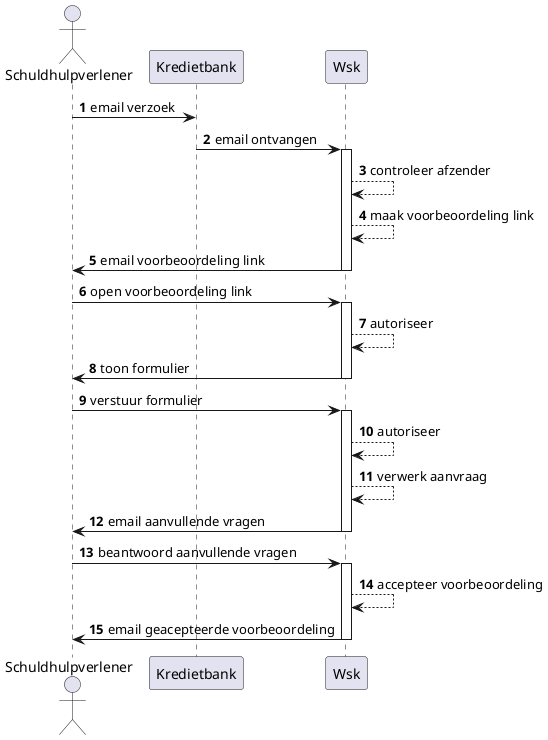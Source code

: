 @startuml
autonumber

actor Schuldhulpverlener as user
participant "Kredietbank" as kredietbank
participant "Wsk" as wsk

user -> kredietbank : email verzoek

kredietbank -> wsk : email ontvangen

activate wsk

wsk --> wsk : controleer afzender
wsk --> wsk : maak voorbeoordeling link
wsk -> user : email voorbeoordeling link

deactivate wsk

user -> wsk : open voorbeoordeling link


activate wsk

wsk --> wsk : autoriseer
wsk -> user : toon formulier

deactivate wsk

user -> wsk : verstuur formulier

activate wsk

wsk --> wsk : autoriseer
wsk --> wsk : verwerk aanvraag
wsk -> user : email aanvullende vragen

deactivate wsk

user -> wsk : beantwoord aanvullende vragen

activate wsk

wsk --> wsk : accepteer voorbeoordeling
wsk -> user : email geacepteerde voorbeoordeling

deactivate wsk

@enduml
